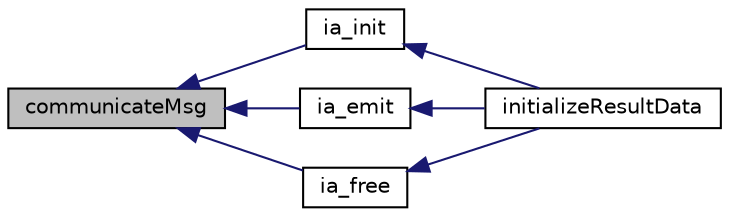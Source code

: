 digraph "communicateMsg"
{
  edge [fontname="Helvetica",fontsize="10",labelfontname="Helvetica",labelfontsize="10"];
  node [fontname="Helvetica",fontsize="10",shape=record];
  rankdir="LR";
  Node228 [label="communicateMsg",height=0.2,width=0.4,color="black", fillcolor="grey75", style="filled", fontcolor="black"];
  Node228 -> Node229 [dir="back",color="midnightblue",fontsize="10",style="solid",fontname="Helvetica"];
  Node229 [label="ia_init",height=0.2,width=0.4,color="black", fillcolor="white", style="filled",URL="$d0/ddd/simulation__result__ia_8h.html#ab76c53f6d5f09e053e583941ee01a5bd"];
  Node229 -> Node230 [dir="back",color="midnightblue",fontsize="10",style="solid",fontname="Helvetica"];
  Node230 [label="initializeResultData",height=0.2,width=0.4,color="black", fillcolor="white", style="filled",URL="$d2/d86/simulation__runtime_8h.html#a6220718f29c3bde3b504a805692811e0"];
  Node228 -> Node231 [dir="back",color="midnightblue",fontsize="10",style="solid",fontname="Helvetica"];
  Node231 [label="ia_emit",height=0.2,width=0.4,color="black", fillcolor="white", style="filled",URL="$d0/ddd/simulation__result__ia_8h.html#a12ca3b1f0432d5d438e2a35c3cd2faff"];
  Node231 -> Node230 [dir="back",color="midnightblue",fontsize="10",style="solid",fontname="Helvetica"];
  Node228 -> Node232 [dir="back",color="midnightblue",fontsize="10",style="solid",fontname="Helvetica"];
  Node232 [label="ia_free",height=0.2,width=0.4,color="black", fillcolor="white", style="filled",URL="$d0/ddd/simulation__result__ia_8h.html#a40eade4959dc211d01429347db645594"];
  Node232 -> Node230 [dir="back",color="midnightblue",fontsize="10",style="solid",fontname="Helvetica"];
}
